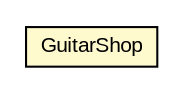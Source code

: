 #!/usr/local/bin/dot
#
# Class diagram 
# Generated by UMLGraph version R5_6 (http://www.umlgraph.org/)
#

digraph G {
	edge [fontname="arial",fontsize=10,labelfontname="arial",labelfontsize=10];
	node [fontname="arial",fontsize=10,shape=plaintext];
	nodesep=0.25;
	ranksep=0.5;
	// java_oo.guitar.GuitarShop
	c2045 [label=<<table title="java_oo.guitar.GuitarShop" border="0" cellborder="1" cellspacing="0" cellpadding="2" port="p" bgcolor="lemonChiffon" href="./GuitarShop.html">
		<tr><td><table border="0" cellspacing="0" cellpadding="1">
<tr><td align="center" balign="center"> GuitarShop </td></tr>
		</table></td></tr>
		</table>>, URL="./GuitarShop.html", fontname="arial", fontcolor="black", fontsize=10.0];
}

